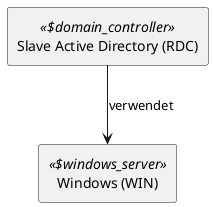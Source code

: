@startuml

skinparam monochrome true
skinparam componentStyle uml2


show stereotype

rectangle Slave__F_Active__F_Directory__F___N_RDC__O_ as "Slave Active Directory (RDC)" <<$domain_controller>> {
}

rectangle Windows__F___N_WIN__O_ as "Windows (WIN)" <<$windows_server>> {
}
Slave__F_Active__F_Directory__F___N_RDC__O_ -down-> Windows__F___N_WIN__O_ : verwendet 

' Begin Protected Region [[layouting]]

' End Protected Region   [[layouting]]
@enduml
' Actifsource ID=[dc5bfacd-eaac-11e8-88d3-bfc6b992bdec,3078ea5c-0e1a-11e9-8b4c-f9aec93d8b56,Hash]
